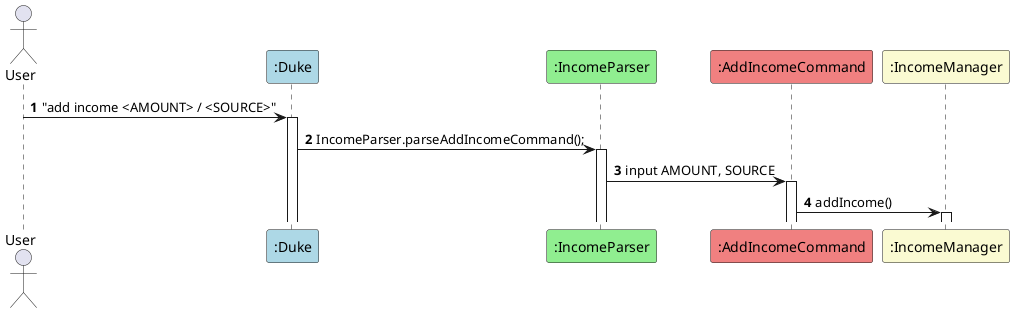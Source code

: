 @startuml
'https://plantuml.com/sequence-diagram
actor User
participant ":Duke" as Duke #LightBlue
participant ":IncomeParser" as IncomeParser #LightGreen
participant ":AddIncomeCommand" as AddIncomeCommand #LightCoral
participant ":IncomeManager" as IncomeManager #LightGoldenRodYellow
autonumber

User -> Duke: "add income <AMOUNT> / <SOURCE>"
activate Duke

Duke -> IncomeParser: IncomeParser.parseAddIncomeCommand();
activate IncomeParser

IncomeParser -> AddIncomeCommand: input AMOUNT, SOURCE
activate AddIncomeCommand

AddIncomeCommand -> IncomeManager: addIncome()
activate IncomeManager

@enduml